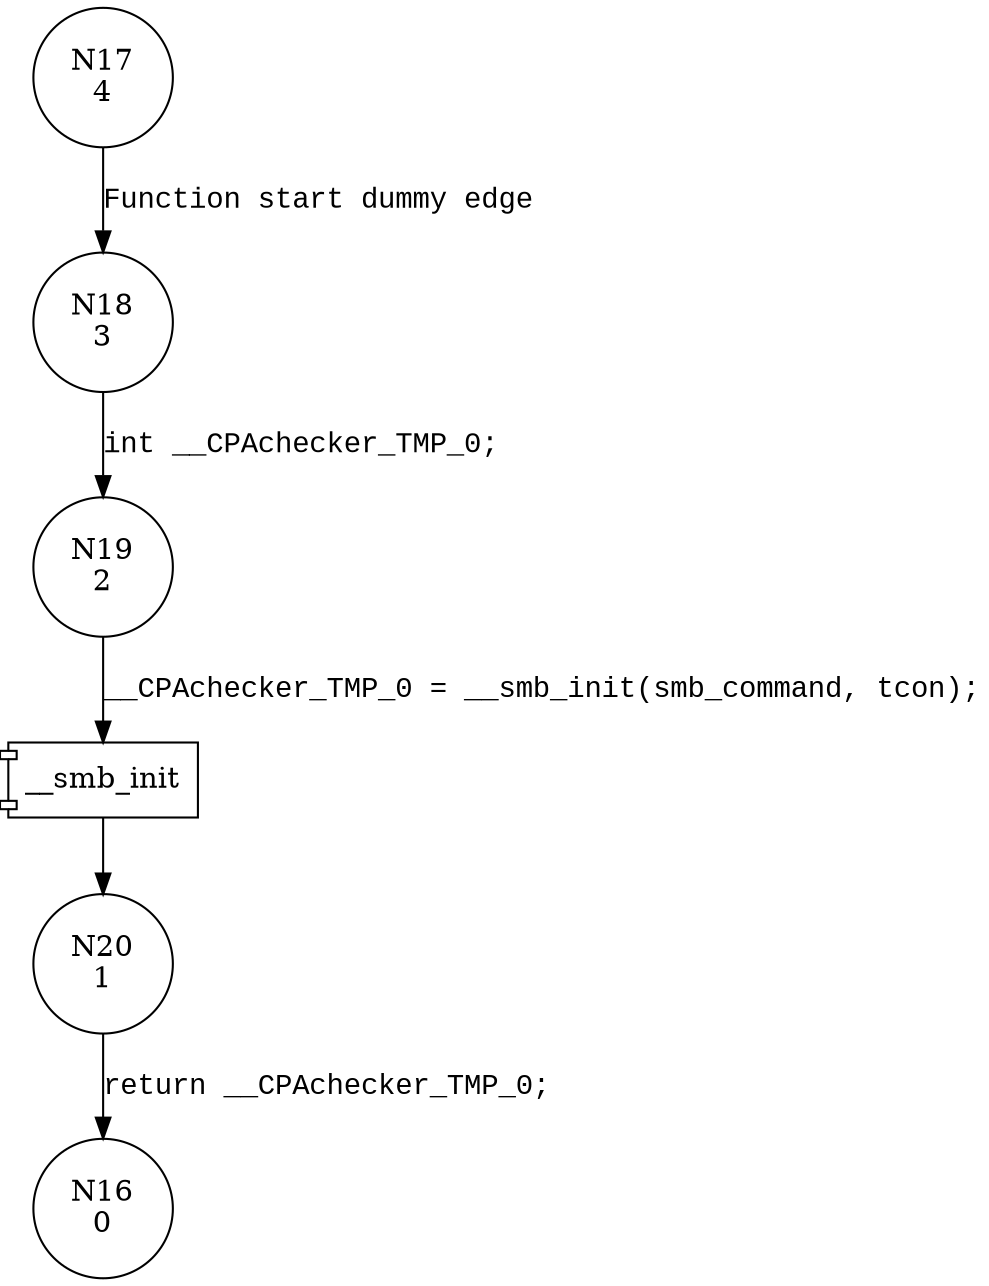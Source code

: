 digraph smb_init_no_reconnect {
17 [shape="circle" label="N17\n4"]
18 [shape="circle" label="N18\n3"]
19 [shape="circle" label="N19\n2"]
20 [shape="circle" label="N20\n1"]
16 [shape="circle" label="N16\n0"]
17 -> 18 [label="Function start dummy edge" fontname="Courier New"]
100003 [shape="component" label="__smb_init"]
19 -> 100003 [label="__CPAchecker_TMP_0 = __smb_init(smb_command, tcon);" fontname="Courier New"]
100003 -> 20 [label="" fontname="Courier New"]
18 -> 19 [label="int __CPAchecker_TMP_0;" fontname="Courier New"]
20 -> 16 [label="return __CPAchecker_TMP_0;" fontname="Courier New"]
}